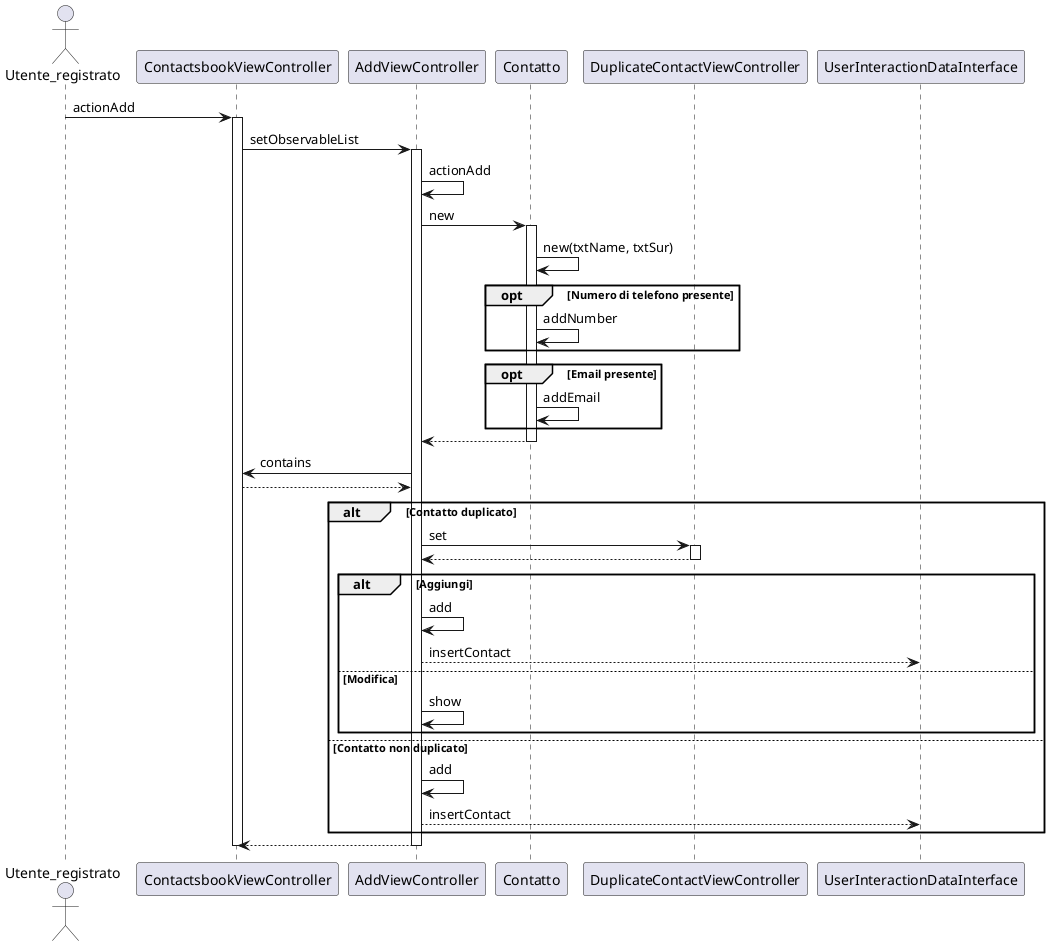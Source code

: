 @startuml
actor Utente_registrato
participant ContactsbookViewController
participant AddViewController
participant "Contatto" as Contact
participant DuplicateContactViewController
participant UserInteractionDataInterface

Utente_registrato -> ContactsbookViewController: actionAdd
activate ContactsbookViewController
ContactsbookViewController->AddViewController: setObservableList
activate AddViewController
AddViewController -> AddViewController: actionAdd
AddViewController -> Contact: new
activate Contact
Contact->Contact: new(txtName, txtSur)
opt Numero di telefono presente
    Contact -> Contact: addNumber
end
opt Email presente
    Contact -> Contact: addEmail
end
Contact --> AddViewController
deactivate Contact
AddViewController->ContactsbookViewController: contains
ContactsbookViewController-->AddViewController

alt Contatto duplicato
    AddViewController -> DuplicateContactViewController: set
    activate DuplicateContactViewController
    DuplicateContactViewController-->AddViewController
    deactivate DuplicateContactViewController 
        alt Aggiungi
            AddViewController->AddViewController:add
            AddViewController-->UserInteractionDataInterface: insertContact
        else Modifica
            AddViewController->AddViewController:show
        end
else Contatto non duplicato
AddViewController->AddViewController: add
AddViewController-->UserInteractionDataInterface: insertContact
end
deactivate Contact
AddViewController-->ContactsbookViewController
deactivate AddViewController
deactivate ContactsbookViewController
@enduml 